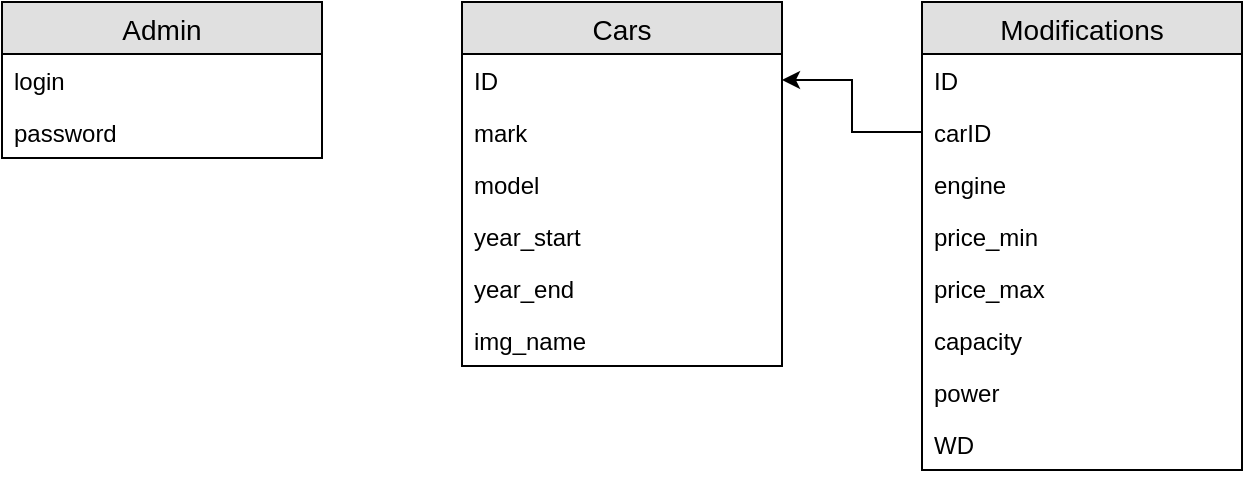 <mxfile version="12.1.3" pages="1"><diagram id="OGnGfHX9PhrJlHebOTwl" name="Page-1"><mxGraphModel dx="932" dy="453" grid="1" gridSize="10" guides="1" tooltips="1" connect="1" arrows="1" fold="1" page="1" pageScale="1" pageWidth="827" pageHeight="1169" math="0" shadow="0"><root><mxCell id="0"/><mxCell id="1" parent="0"/><object label="Modifications" asdf="sdfasdf" id="haldudS5CckRAmrRMyNe-13"><mxCell style="swimlane;fontStyle=0;childLayout=stackLayout;horizontal=1;startSize=26;fillColor=#e0e0e0;horizontalStack=0;resizeParent=1;resizeParentMax=0;resizeLast=0;collapsible=1;marginBottom=0;swimlaneFillColor=#ffffff;align=center;fontSize=14;" vertex="1" parent="1"><mxGeometry x="530" y="30" width="160" height="234" as="geometry"/></mxCell></object><mxCell id="haldudS5CckRAmrRMyNe-14" value="ID" style="text;strokeColor=none;fillColor=none;spacingLeft=4;spacingRight=4;overflow=hidden;rotatable=0;points=[[0,0.5],[1,0.5]];portConstraint=eastwest;fontSize=12;" vertex="1" parent="haldudS5CckRAmrRMyNe-13"><mxGeometry y="26" width="160" height="26" as="geometry"/></mxCell><mxCell id="haldudS5CckRAmrRMyNe-15" value="carID" style="text;strokeColor=none;fillColor=none;spacingLeft=4;spacingRight=4;overflow=hidden;rotatable=0;points=[[0,0.5],[1,0.5]];portConstraint=eastwest;fontSize=12;" vertex="1" parent="haldudS5CckRAmrRMyNe-13"><mxGeometry y="52" width="160" height="26" as="geometry"/></mxCell><mxCell id="haldudS5CckRAmrRMyNe-16" value="engine" style="text;strokeColor=none;fillColor=none;spacingLeft=4;spacingRight=4;overflow=hidden;rotatable=0;points=[[0,0.5],[1,0.5]];portConstraint=eastwest;fontSize=12;" vertex="1" parent="haldudS5CckRAmrRMyNe-13"><mxGeometry y="78" width="160" height="26" as="geometry"/></mxCell><mxCell id="haldudS5CckRAmrRMyNe-21" value="price_min" style="text;strokeColor=none;fillColor=none;spacingLeft=4;spacingRight=4;overflow=hidden;rotatable=0;points=[[0,0.5],[1,0.5]];portConstraint=eastwest;fontSize=12;" vertex="1" parent="haldudS5CckRAmrRMyNe-13"><mxGeometry y="104" width="160" height="26" as="geometry"/></mxCell><mxCell id="haldudS5CckRAmrRMyNe-22" value="price_max" style="text;strokeColor=none;fillColor=none;spacingLeft=4;spacingRight=4;overflow=hidden;rotatable=0;points=[[0,0.5],[1,0.5]];portConstraint=eastwest;fontSize=12;" vertex="1" parent="haldudS5CckRAmrRMyNe-13"><mxGeometry y="130" width="160" height="26" as="geometry"/></mxCell><mxCell id="haldudS5CckRAmrRMyNe-23" value="capacity" style="text;strokeColor=none;fillColor=none;spacingLeft=4;spacingRight=4;overflow=hidden;rotatable=0;points=[[0,0.5],[1,0.5]];portConstraint=eastwest;fontSize=12;" vertex="1" parent="haldudS5CckRAmrRMyNe-13"><mxGeometry y="156" width="160" height="26" as="geometry"/></mxCell><mxCell id="haldudS5CckRAmrRMyNe-24" value="power" style="text;strokeColor=none;fillColor=none;spacingLeft=4;spacingRight=4;overflow=hidden;rotatable=0;points=[[0,0.5],[1,0.5]];portConstraint=eastwest;fontSize=12;" vertex="1" parent="haldudS5CckRAmrRMyNe-13"><mxGeometry y="182" width="160" height="26" as="geometry"/></mxCell><mxCell id="haldudS5CckRAmrRMyNe-33" value="WD" style="text;strokeColor=none;fillColor=none;spacingLeft=4;spacingRight=4;overflow=hidden;rotatable=0;points=[[0,0.5],[1,0.5]];portConstraint=eastwest;fontSize=12;" vertex="1" parent="haldudS5CckRAmrRMyNe-13"><mxGeometry y="208" width="160" height="26" as="geometry"/></mxCell><object label="Cars" asdf="sdfasdf" id="haldudS5CckRAmrRMyNe-25"><mxCell style="swimlane;fontStyle=0;childLayout=stackLayout;horizontal=1;startSize=26;fillColor=#e0e0e0;horizontalStack=0;resizeParent=1;resizeParentMax=0;resizeLast=0;collapsible=1;marginBottom=0;swimlaneFillColor=#ffffff;align=center;fontSize=14;" vertex="1" parent="1"><mxGeometry x="300" y="30" width="160" height="182" as="geometry"/></mxCell></object><mxCell id="haldudS5CckRAmrRMyNe-26" value="ID" style="text;strokeColor=none;fillColor=none;spacingLeft=4;spacingRight=4;overflow=hidden;rotatable=0;points=[[0,0.5],[1,0.5]];portConstraint=eastwest;fontSize=12;align=left;" vertex="1" parent="haldudS5CckRAmrRMyNe-25"><mxGeometry y="26" width="160" height="26" as="geometry"/></mxCell><mxCell id="haldudS5CckRAmrRMyNe-27" value="mark" style="text;strokeColor=none;fillColor=none;spacingLeft=4;spacingRight=4;overflow=hidden;rotatable=0;points=[[0,0.5],[1,0.5]];portConstraint=eastwest;fontSize=12;" vertex="1" parent="haldudS5CckRAmrRMyNe-25"><mxGeometry y="52" width="160" height="26" as="geometry"/></mxCell><mxCell id="haldudS5CckRAmrRMyNe-28" value="model" style="text;strokeColor=none;fillColor=none;spacingLeft=4;spacingRight=4;overflow=hidden;rotatable=0;points=[[0,0.5],[1,0.5]];portConstraint=eastwest;fontSize=12;" vertex="1" parent="haldudS5CckRAmrRMyNe-25"><mxGeometry y="78" width="160" height="26" as="geometry"/></mxCell><mxCell id="haldudS5CckRAmrRMyNe-29" value="year_start" style="text;strokeColor=none;fillColor=none;spacingLeft=4;spacingRight=4;overflow=hidden;rotatable=0;points=[[0,0.5],[1,0.5]];portConstraint=eastwest;fontSize=12;" vertex="1" parent="haldudS5CckRAmrRMyNe-25"><mxGeometry y="104" width="160" height="26" as="geometry"/></mxCell><mxCell id="haldudS5CckRAmrRMyNe-30" value="year_end" style="text;strokeColor=none;fillColor=none;spacingLeft=4;spacingRight=4;overflow=hidden;rotatable=0;points=[[0,0.5],[1,0.5]];portConstraint=eastwest;fontSize=12;" vertex="1" parent="haldudS5CckRAmrRMyNe-25"><mxGeometry y="130" width="160" height="26" as="geometry"/></mxCell><mxCell id="haldudS5CckRAmrRMyNe-31" value="img_name" style="text;strokeColor=none;fillColor=none;spacingLeft=4;spacingRight=4;overflow=hidden;rotatable=0;points=[[0,0.5],[1,0.5]];portConstraint=eastwest;fontSize=12;" vertex="1" parent="haldudS5CckRAmrRMyNe-25"><mxGeometry y="156" width="160" height="26" as="geometry"/></mxCell><object label="Admin" asdf="sdfasdf" id="haldudS5CckRAmrRMyNe-34"><mxCell style="swimlane;fontStyle=0;childLayout=stackLayout;horizontal=1;startSize=26;fillColor=#e0e0e0;horizontalStack=0;resizeParent=1;resizeParentMax=0;resizeLast=0;collapsible=1;marginBottom=0;swimlaneFillColor=#ffffff;align=center;fontSize=14;" vertex="1" parent="1"><mxGeometry x="70" y="30" width="160" height="78" as="geometry"/></mxCell></object><mxCell id="haldudS5CckRAmrRMyNe-35" value="login" style="text;strokeColor=none;fillColor=none;spacingLeft=4;spacingRight=4;overflow=hidden;rotatable=0;points=[[0,0.5],[1,0.5]];portConstraint=eastwest;fontSize=12;" vertex="1" parent="haldudS5CckRAmrRMyNe-34"><mxGeometry y="26" width="160" height="26" as="geometry"/></mxCell><mxCell id="haldudS5CckRAmrRMyNe-36" value="password" style="text;strokeColor=none;fillColor=none;spacingLeft=4;spacingRight=4;overflow=hidden;rotatable=0;points=[[0,0.5],[1,0.5]];portConstraint=eastwest;fontSize=12;" vertex="1" parent="haldudS5CckRAmrRMyNe-34"><mxGeometry y="52" width="160" height="26" as="geometry"/></mxCell><mxCell id="haldudS5CckRAmrRMyNe-43" style="edgeStyle=orthogonalEdgeStyle;rounded=0;orthogonalLoop=1;jettySize=auto;html=1;exitX=0;exitY=0.5;exitDx=0;exitDy=0;entryX=1;entryY=0.5;entryDx=0;entryDy=0;" edge="1" parent="1" source="haldudS5CckRAmrRMyNe-15" target="haldudS5CckRAmrRMyNe-26"><mxGeometry relative="1" as="geometry"/></mxCell></root></mxGraphModel></diagram></mxfile>